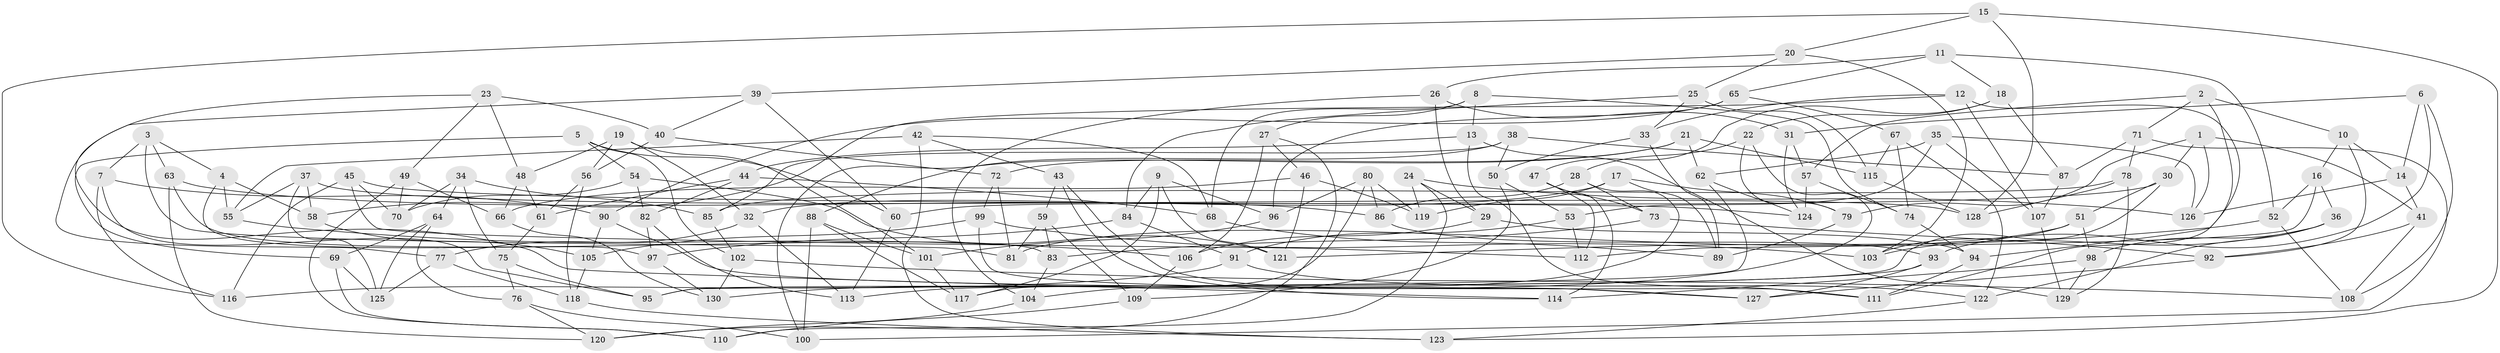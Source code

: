 // Generated by graph-tools (version 1.1) at 2025/57/03/09/25 04:57:43]
// undirected, 130 vertices, 260 edges
graph export_dot {
graph [start="1"]
  node [color=gray90,style=filled];
  1;
  2;
  3;
  4;
  5;
  6;
  7;
  8;
  9;
  10;
  11;
  12;
  13;
  14;
  15;
  16;
  17;
  18;
  19;
  20;
  21;
  22;
  23;
  24;
  25;
  26;
  27;
  28;
  29;
  30;
  31;
  32;
  33;
  34;
  35;
  36;
  37;
  38;
  39;
  40;
  41;
  42;
  43;
  44;
  45;
  46;
  47;
  48;
  49;
  50;
  51;
  52;
  53;
  54;
  55;
  56;
  57;
  58;
  59;
  60;
  61;
  62;
  63;
  64;
  65;
  66;
  67;
  68;
  69;
  70;
  71;
  72;
  73;
  74;
  75;
  76;
  77;
  78;
  79;
  80;
  81;
  82;
  83;
  84;
  85;
  86;
  87;
  88;
  89;
  90;
  91;
  92;
  93;
  94;
  95;
  96;
  97;
  98;
  99;
  100;
  101;
  102;
  103;
  104;
  105;
  106;
  107;
  108;
  109;
  110;
  111;
  112;
  113;
  114;
  115;
  116;
  117;
  118;
  119;
  120;
  121;
  122;
  123;
  124;
  125;
  126;
  127;
  128;
  129;
  130;
  1 -- 126;
  1 -- 41;
  1 -- 30;
  1 -- 79;
  2 -- 71;
  2 -- 94;
  2 -- 10;
  2 -- 57;
  3 -- 63;
  3 -- 81;
  3 -- 7;
  3 -- 4;
  4 -- 97;
  4 -- 55;
  4 -- 58;
  5 -- 54;
  5 -- 69;
  5 -- 102;
  5 -- 60;
  6 -- 108;
  6 -- 31;
  6 -- 14;
  6 -- 93;
  7 -- 116;
  7 -- 90;
  7 -- 95;
  8 -- 27;
  8 -- 13;
  8 -- 68;
  8 -- 74;
  9 -- 96;
  9 -- 117;
  9 -- 121;
  9 -- 84;
  10 -- 92;
  10 -- 16;
  10 -- 14;
  11 -- 18;
  11 -- 26;
  11 -- 65;
  11 -- 52;
  12 -- 107;
  12 -- 111;
  12 -- 33;
  12 -- 58;
  13 -- 111;
  13 -- 129;
  13 -- 44;
  14 -- 41;
  14 -- 126;
  15 -- 123;
  15 -- 116;
  15 -- 20;
  15 -- 128;
  16 -- 36;
  16 -- 52;
  16 -- 112;
  17 -- 89;
  17 -- 119;
  17 -- 32;
  17 -- 79;
  18 -- 47;
  18 -- 87;
  18 -- 22;
  19 -- 48;
  19 -- 101;
  19 -- 32;
  19 -- 56;
  20 -- 39;
  20 -- 103;
  20 -- 25;
  21 -- 100;
  21 -- 72;
  21 -- 115;
  21 -- 62;
  22 -- 130;
  22 -- 79;
  22 -- 28;
  23 -- 114;
  23 -- 40;
  23 -- 49;
  23 -- 48;
  24 -- 29;
  24 -- 110;
  24 -- 126;
  24 -- 119;
  25 -- 115;
  25 -- 33;
  25 -- 84;
  26 -- 104;
  26 -- 31;
  26 -- 29;
  27 -- 106;
  27 -- 46;
  27 -- 120;
  28 -- 104;
  28 -- 86;
  28 -- 73;
  29 -- 94;
  29 -- 106;
  30 -- 95;
  30 -- 60;
  30 -- 51;
  31 -- 124;
  31 -- 57;
  32 -- 113;
  32 -- 77;
  33 -- 89;
  33 -- 50;
  34 -- 64;
  34 -- 85;
  34 -- 75;
  34 -- 70;
  35 -- 126;
  35 -- 62;
  35 -- 53;
  35 -- 107;
  36 -- 103;
  36 -- 122;
  36 -- 98;
  37 -- 128;
  37 -- 125;
  37 -- 58;
  37 -- 55;
  38 -- 88;
  38 -- 87;
  38 -- 50;
  38 -- 85;
  39 -- 40;
  39 -- 77;
  39 -- 60;
  40 -- 56;
  40 -- 72;
  41 -- 108;
  41 -- 92;
  42 -- 68;
  42 -- 55;
  42 -- 43;
  42 -- 123;
  43 -- 59;
  43 -- 127;
  43 -- 114;
  44 -- 82;
  44 -- 68;
  44 -- 61;
  45 -- 112;
  45 -- 116;
  45 -- 124;
  45 -- 70;
  46 -- 121;
  46 -- 66;
  46 -- 119;
  47 -- 112;
  47 -- 114;
  47 -- 73;
  48 -- 66;
  48 -- 61;
  49 -- 110;
  49 -- 70;
  49 -- 66;
  50 -- 109;
  50 -- 53;
  51 -- 81;
  51 -- 103;
  51 -- 98;
  52 -- 121;
  52 -- 108;
  53 -- 112;
  53 -- 91;
  54 -- 70;
  54 -- 121;
  54 -- 82;
  55 -- 106;
  56 -- 61;
  56 -- 118;
  57 -- 124;
  57 -- 74;
  58 -- 105;
  59 -- 81;
  59 -- 109;
  59 -- 83;
  60 -- 113;
  61 -- 75;
  62 -- 95;
  62 -- 124;
  63 -- 120;
  63 -- 83;
  63 -- 86;
  64 -- 76;
  64 -- 69;
  64 -- 125;
  65 -- 90;
  65 -- 67;
  65 -- 96;
  66 -- 130;
  67 -- 115;
  67 -- 74;
  67 -- 122;
  68 -- 89;
  69 -- 110;
  69 -- 125;
  71 -- 87;
  71 -- 78;
  71 -- 100;
  72 -- 81;
  72 -- 99;
  73 -- 83;
  73 -- 92;
  74 -- 94;
  75 -- 95;
  75 -- 76;
  76 -- 120;
  76 -- 100;
  77 -- 125;
  77 -- 118;
  78 -- 85;
  78 -- 129;
  78 -- 128;
  79 -- 89;
  80 -- 86;
  80 -- 119;
  80 -- 117;
  80 -- 96;
  82 -- 97;
  82 -- 113;
  83 -- 104;
  84 -- 91;
  84 -- 97;
  85 -- 102;
  86 -- 93;
  87 -- 107;
  88 -- 101;
  88 -- 100;
  88 -- 117;
  90 -- 105;
  90 -- 127;
  91 -- 122;
  91 -- 116;
  92 -- 127;
  93 -- 127;
  93 -- 113;
  94 -- 111;
  96 -- 101;
  97 -- 130;
  98 -- 114;
  98 -- 129;
  99 -- 103;
  99 -- 105;
  99 -- 111;
  101 -- 117;
  102 -- 130;
  102 -- 108;
  104 -- 120;
  105 -- 118;
  106 -- 109;
  107 -- 129;
  109 -- 110;
  115 -- 128;
  118 -- 123;
  122 -- 123;
}
